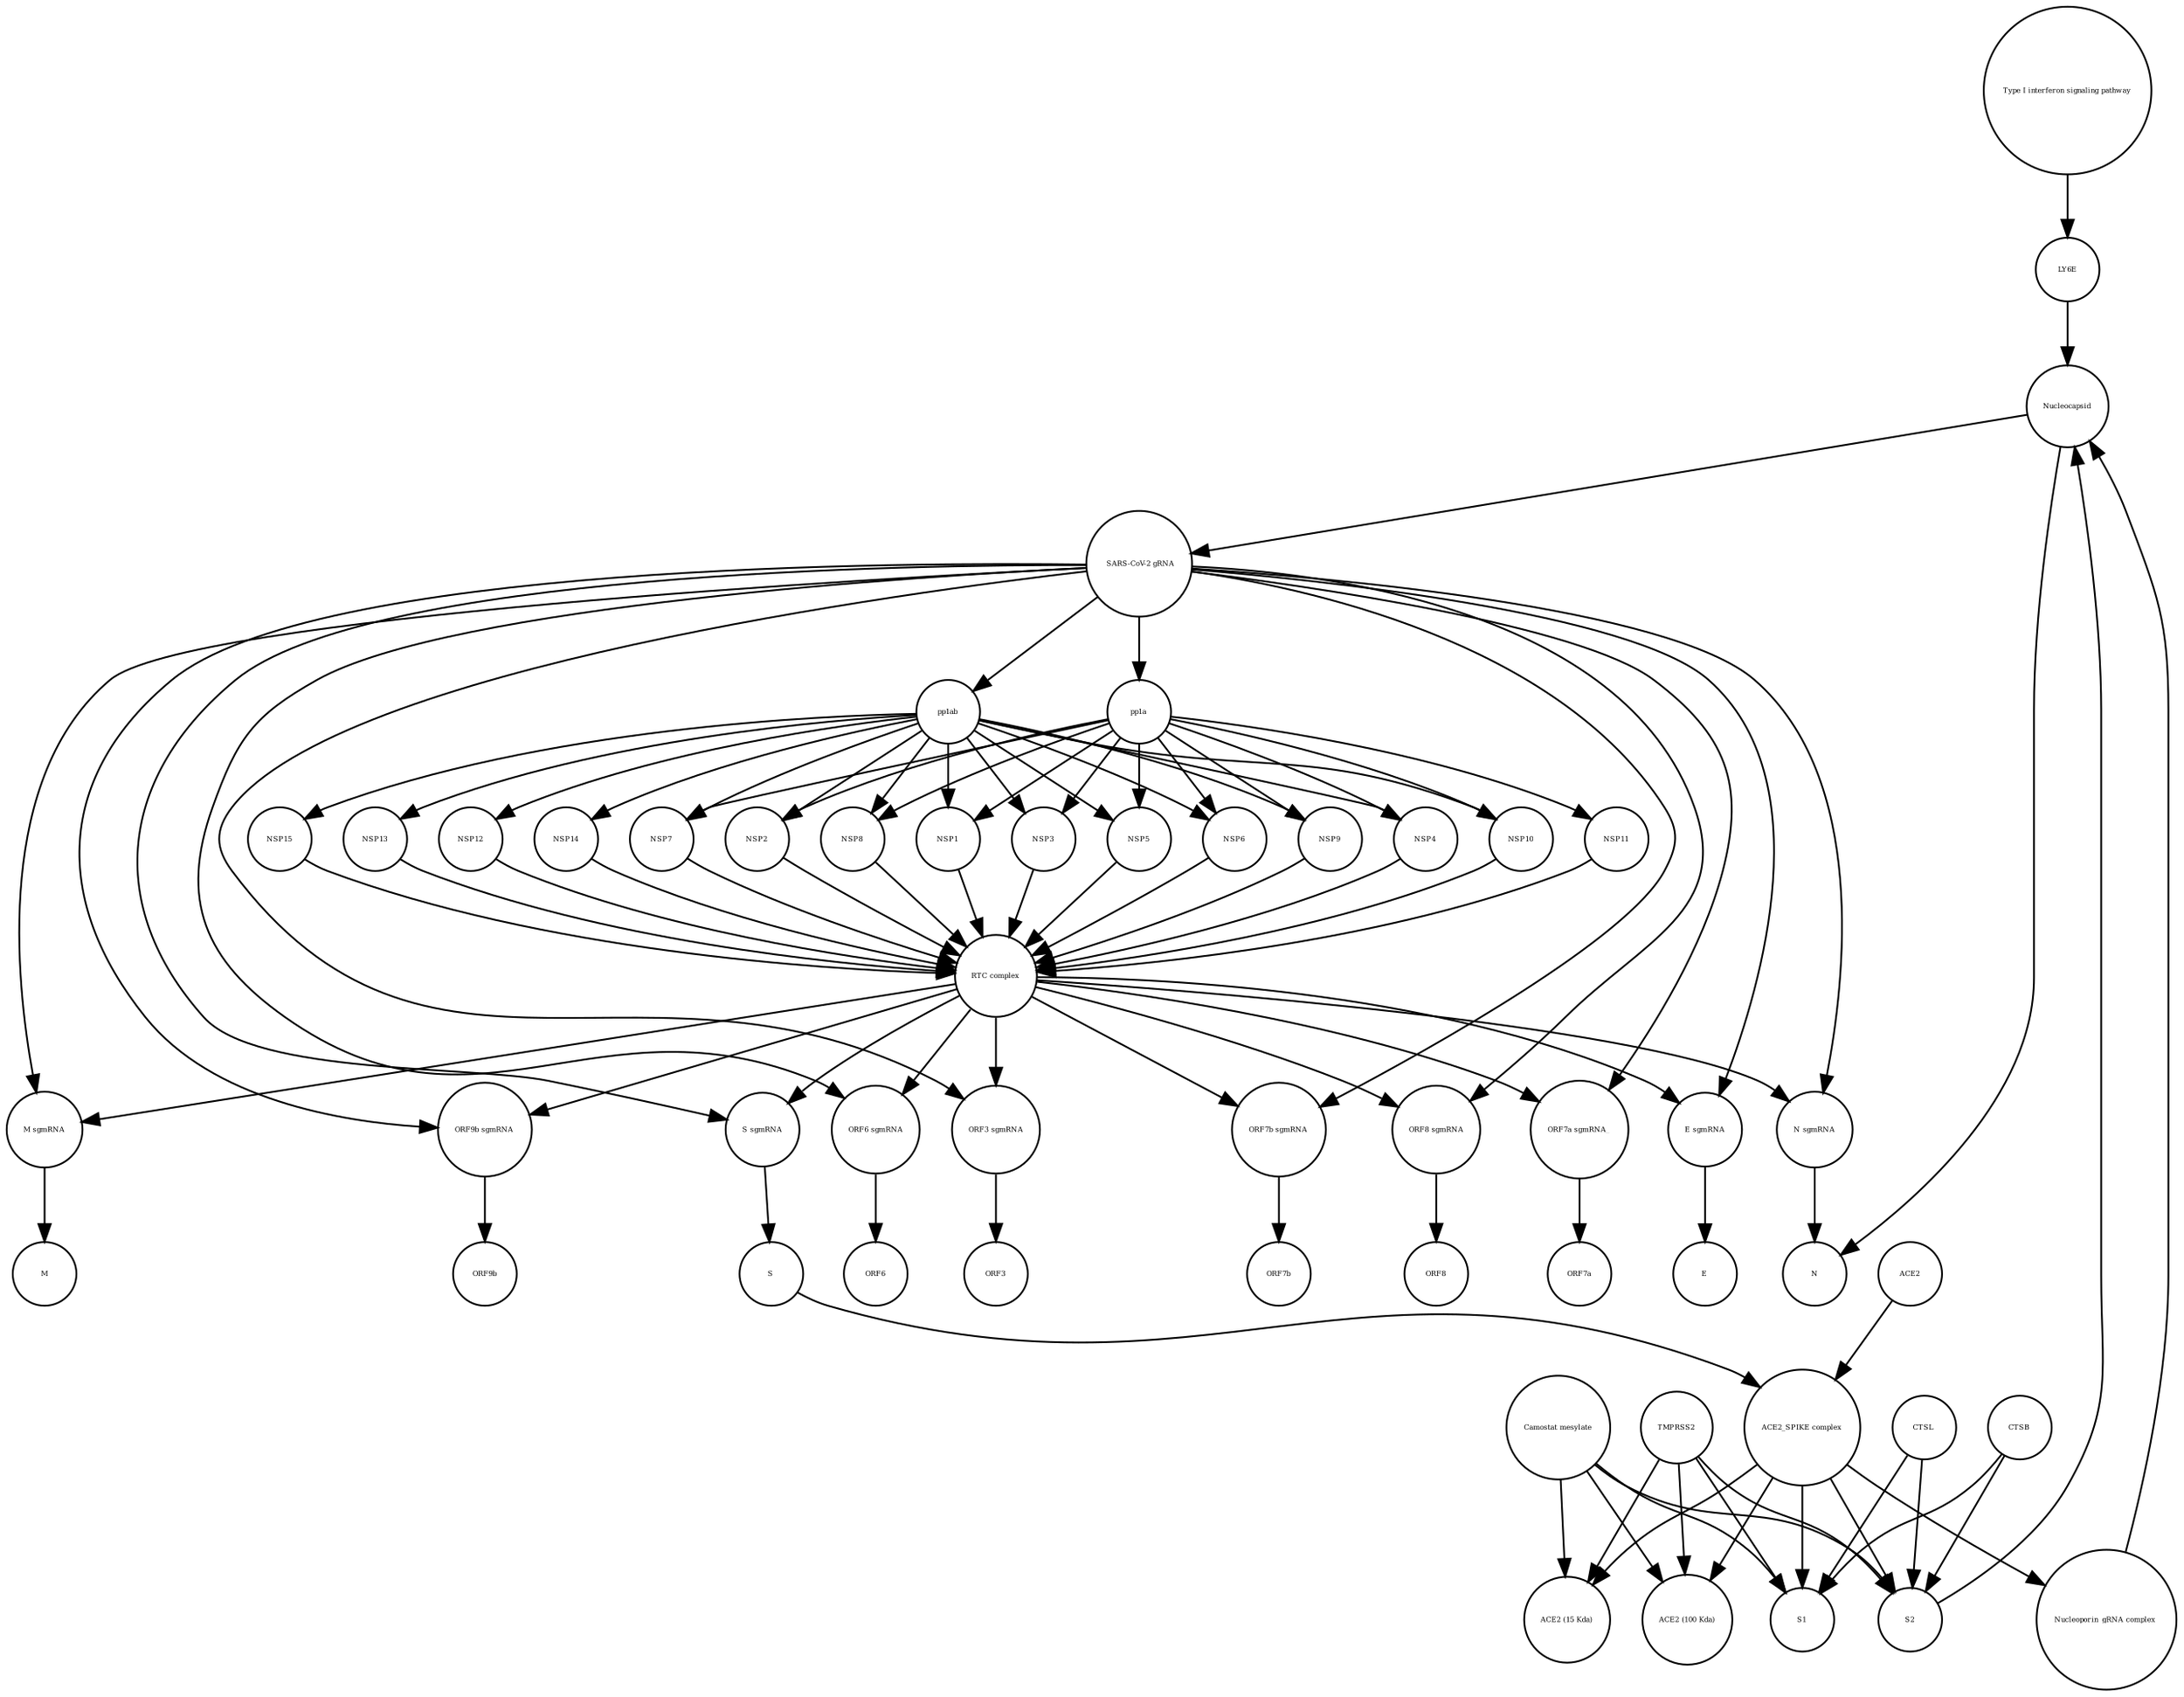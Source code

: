 strict digraph  {
"Type I interferon signaling pathway" [annotation="", bipartite=0, cls=phenotype, fontsize=4, label="Type I interferon signaling pathway", shape=circle];
LY6E [annotation="", bipartite=0, cls=macromolecule, fontsize=4, label=LY6E, shape=circle];
"ORF7a sgmRNA_" [annotation="", bipartite=0, cls="nucleic acid feature", fontsize=4, label="ORF7a sgmRNA_", shape=circle];
"Camostat mesylate" [annotation="urn_miriam_pubchem.compound_2536", bipartite=0, cls="simple chemical", fontsize=4, label="Camostat mesylate", shape=circle];
"E sgmRNA" [annotation="", bipartite=0, cls="nucleic acid feature", fontsize=4, label="E sgmRNA", shape=circle];
ORF6 [annotation="", bipartite=0, cls=macromolecule, fontsize=4, label=ORF6, shape=circle];
NSP12 [annotation="", bipartite=0, cls=macromolecule, fontsize=4, label=NSP12, shape=circle];
NSP3 [annotation="", bipartite=0, cls=macromolecule, fontsize=4, label=NSP3, shape=circle];
"RTC complex" [annotation="", bipartite=0, cls=complex, fontsize=4, label="RTC complex", shape=circle];
ORF7a [annotation="", bipartite=0, cls=macromolecule, fontsize=4, label=ORF7a, shape=circle];
NSP5 [annotation="", bipartite=0, cls=macromolecule, fontsize=4, label=NSP5, shape=circle];
M [annotation="", bipartite=0, cls=macromolecule, fontsize=4, label=M, shape=circle];
NSP6 [annotation="", bipartite=0, cls=macromolecule, fontsize=4, label=NSP6, shape=circle];
ORF7b [annotation="", bipartite=0, cls=macromolecule, fontsize=4, label=ORF7b, shape=circle];
NSP9 [annotation="", bipartite=0, cls=macromolecule, fontsize=4, label=NSP9, shape=circle];
pp1ab [annotation="", bipartite=0, cls=macromolecule, fontsize=4, label=pp1ab, shape=circle];
NSP4 [annotation="", bipartite=0, cls=macromolecule, fontsize=4, label=NSP4, shape=circle];
S1 [annotation="", bipartite=0, cls=macromolecule, fontsize=4, label=S1, shape=circle];
"ACE2 (15 Kda)" [annotation="", bipartite=0, cls=macromolecule, fontsize=4, label="ACE2 (15 Kda)", shape=circle];
N [annotation="", bipartite=0, cls=macromolecule, fontsize=4, label=N, shape=circle];
NSP11 [annotation="", bipartite=0, cls=macromolecule, fontsize=4, label=NSP11, shape=circle];
"N sgmRNA" [annotation="", bipartite=0, cls="nucleic acid feature", fontsize=4, label="N sgmRNA", shape=circle];
ORF9b [annotation="", bipartite=0, cls=macromolecule, fontsize=4, label=ORF9b, shape=circle];
"S sgmRNA" [annotation="", bipartite=0, cls="nucleic acid feature", fontsize=4, label="S sgmRNA", shape=circle];
"M sgmRNA" [annotation="", bipartite=0, cls="nucleic acid feature", fontsize=4, label="M sgmRNA", shape=circle];
NSP14 [annotation="", bipartite=0, cls=macromolecule, fontsize=4, label=NSP14, shape=circle];
NSP10 [annotation="", bipartite=0, cls=macromolecule, fontsize=4, label=NSP10, shape=circle];
Nucleocapsid [annotation="", bipartite=0, cls=complex, fontsize=4, label=Nucleocapsid, shape=circle];
pp1a [annotation="", bipartite=0, cls=macromolecule, fontsize=4, label=pp1a, shape=circle];
NSP7 [annotation="", bipartite=0, cls=macromolecule, fontsize=4, label=NSP7, shape=circle];
CTSL [annotation="", bipartite=0, cls=macromolecule, fontsize=4, label=CTSL, shape=circle];
NSP15 [annotation="", bipartite=0, cls=macromolecule, fontsize=4, label=NSP15, shape=circle];
E [annotation="", bipartite=0, cls=macromolecule, fontsize=4, label=E, shape=circle];
"ACE2_SPIKE complex" [annotation="", bipartite=0, cls=complex, fontsize=4, label="ACE2_SPIKE complex", shape=circle];
"ORF9b sgmRNA" [annotation="", bipartite=0, cls="nucleic acid feature", fontsize=4, label="ORF9b sgmRNA", shape=circle];
ORF3 [annotation="", bipartite=0, cls=macromolecule, fontsize=4, label=ORF3, shape=circle];
NSP2 [annotation="", bipartite=0, cls=macromolecule, fontsize=4, label=NSP2, shape=circle];
ACE2 [annotation="", bipartite=0, cls=macromolecule, fontsize=4, label=ACE2, shape=circle];
S2 [annotation="", bipartite=0, cls=macromolecule, fontsize=4, label=S2, shape=circle];
NSP8 [annotation="", bipartite=0, cls=macromolecule, fontsize=4, label=NSP8, shape=circle];
TMPRSS2 [annotation="", bipartite=0, cls=macromolecule, fontsize=4, label=TMPRSS2, shape=circle];
S [annotation="", bipartite=0, cls=macromolecule, fontsize=4, label=S, shape=circle];
"ORF6 sgmRNA" [annotation="", bipartite=0, cls="nucleic acid feature", fontsize=4, label="ORF6 sgmRNA", shape=circle];
"ORF3 sgmRNA" [annotation="", bipartite=0, cls="nucleic acid feature", fontsize=4, label="ORF3 sgmRNA", shape=circle];
"ORF7b sgmRNA" [annotation="", bipartite=0, cls="nucleic acid feature", fontsize=4, label="ORF7b sgmRNA", shape=circle];
"Nucleoporin_gRNA complex " [annotation="", bipartite=0, cls=complex, fontsize=4, label="Nucleoporin_gRNA complex ", shape=circle];
CTSB [annotation="", bipartite=0, cls=macromolecule, fontsize=4, label=CTSB, shape=circle];
ORF8 [annotation="", bipartite=0, cls=macromolecule, fontsize=4, label=ORF8, shape=circle];
NSP1 [annotation="", bipartite=0, cls=macromolecule, fontsize=4, label=NSP1, shape=circle];
"ACE2 (100 Kda)" [annotation="", bipartite=0, cls=macromolecule, fontsize=4, label="ACE2 (100 Kda)", shape=circle];
"ORF8 sgmRNA" [annotation="", bipartite=0, cls="nucleic acid feature", fontsize=4, label="ORF8 sgmRNA", shape=circle];
" SARS-CoV-2 gRNA" [annotation="", bipartite=0, cls="nucleic acid feature", fontsize=4, label=" SARS-CoV-2 gRNA", shape=circle];
NSP13 [annotation="", bipartite=0, cls=macromolecule, fontsize=4, label=NSP13, shape=circle];
"Type I interferon signaling pathway" -> LY6E  [annotation="", interaction_type=stimulation];
LY6E -> Nucleocapsid  [annotation="urn_miriam_doi_10.1101%2F2020.03.05.979260|urn_miriam_doi_10.1101%2F2020.04.02.021469", interaction_type=inhibition];
"ORF7a sgmRNA_" -> ORF7a  [annotation="", interaction_type=production];
"Camostat mesylate" -> S1  [annotation="urn_miriam_pubmed_32142651|urn_miriam_pubmed_32094589|urn_miriam_pubmed_24227843", interaction_type=inhibition];
"Camostat mesylate" -> "ACE2 (15 Kda)"  [annotation="urn_miriam_pubmed_32142651|urn_miriam_pubmed_32094589|urn_miriam_pubmed_24227843", interaction_type=inhibition];
"Camostat mesylate" -> "ACE2 (100 Kda)"  [annotation="urn_miriam_pubmed_32142651|urn_miriam_pubmed_32094589|urn_miriam_pubmed_24227843", interaction_type=inhibition];
"Camostat mesylate" -> S2  [annotation="urn_miriam_pubmed_32142651|urn_miriam_pubmed_32094589|urn_miriam_pubmed_24227843", interaction_type=inhibition];
"E sgmRNA" -> E  [annotation="", interaction_type=production];
NSP12 -> "RTC complex"  [annotation="", interaction_type=production];
NSP3 -> "RTC complex"  [annotation="", interaction_type=production];
"RTC complex" -> "ORF7a sgmRNA_"  [annotation=urn_miriam_pubmed_31226023, interaction_type="necessary stimulation"];
"RTC complex" -> "E sgmRNA"  [annotation=urn_miriam_pubmed_31226023, interaction_type="necessary stimulation"];
"RTC complex" -> "N sgmRNA"  [annotation=urn_miriam_pubmed_31226023, interaction_type="necessary stimulation"];
"RTC complex" -> "ORF6 sgmRNA"  [annotation=urn_miriam_pubmed_31226023, interaction_type="necessary stimulation"];
"RTC complex" -> "ORF3 sgmRNA"  [annotation=urn_miriam_pubmed_31226023, interaction_type="necessary stimulation"];
"RTC complex" -> "S sgmRNA"  [annotation=urn_miriam_pubmed_31226023, interaction_type="necessary stimulation"];
"RTC complex" -> "M sgmRNA"  [annotation=urn_miriam_pubmed_31226023, interaction_type="necessary stimulation"];
"RTC complex" -> "ORF7b sgmRNA"  [annotation=urn_miriam_pubmed_31226023, interaction_type="necessary stimulation"];
"RTC complex" -> "ORF8 sgmRNA"  [annotation=urn_miriam_pubmed_31226023, interaction_type="necessary stimulation"];
"RTC complex" -> "ORF9b sgmRNA"  [annotation=urn_miriam_pubmed_31226023, interaction_type="necessary stimulation"];
NSP5 -> "RTC complex"  [annotation="", interaction_type=production];
NSP6 -> "RTC complex"  [annotation="", interaction_type=production];
NSP9 -> "RTC complex"  [annotation="", interaction_type=production];
pp1ab -> NSP8  [annotation=urn_miriam_pubmed_31226023, interaction_type=catalysis];
pp1ab -> NSP12  [annotation=urn_miriam_pubmed_31226023, interaction_type=catalysis];
pp1ab -> NSP15  [annotation=urn_miriam_pubmed_31226023, interaction_type=catalysis];
pp1ab -> NSP3  [annotation=urn_miriam_pubmed_31226023, interaction_type=catalysis];
pp1ab -> NSP5  [annotation=urn_miriam_pubmed_31226023, interaction_type=catalysis];
pp1ab -> NSP14  [annotation=urn_miriam_pubmed_31226023, interaction_type=catalysis];
pp1ab -> NSP6  [annotation=urn_miriam_pubmed_31226023, interaction_type=catalysis];
pp1ab -> NSP1  [annotation=urn_miriam_pubmed_31226023, interaction_type=catalysis];
pp1ab -> NSP9  [annotation=urn_miriam_pubmed_31226023, interaction_type=catalysis];
pp1ab -> NSP10  [annotation=urn_miriam_pubmed_31226023, interaction_type=catalysis];
pp1ab -> NSP4  [annotation=urn_miriam_pubmed_31226023, interaction_type=catalysis];
pp1ab -> NSP2  [annotation=urn_miriam_pubmed_31226023, interaction_type=catalysis];
pp1ab -> NSP13  [annotation=urn_miriam_pubmed_31226023, interaction_type=catalysis];
pp1ab -> NSP7  [annotation=urn_miriam_pubmed_31226023, interaction_type=catalysis];
NSP4 -> "RTC complex"  [annotation="", interaction_type=production];
NSP11 -> "RTC complex"  [annotation="", interaction_type=production];
"N sgmRNA" -> N  [annotation="", interaction_type=production];
"S sgmRNA" -> S  [annotation="", interaction_type=production];
"M sgmRNA" -> M  [annotation="", interaction_type=production];
NSP14 -> "RTC complex"  [annotation="", interaction_type=production];
NSP10 -> "RTC complex"  [annotation="", interaction_type=production];
Nucleocapsid -> " SARS-CoV-2 gRNA"  [annotation="", interaction_type=production];
Nucleocapsid -> N  [annotation="", interaction_type=production];
pp1a -> NSP8  [annotation=urn_miriam_pubmed_31226023, interaction_type=catalysis];
pp1a -> NSP11  [annotation=urn_miriam_pubmed_31226023, interaction_type=catalysis];
pp1a -> NSP3  [annotation=urn_miriam_pubmed_31226023, interaction_type=catalysis];
pp1a -> NSP5  [annotation=urn_miriam_pubmed_31226023, interaction_type=catalysis];
pp1a -> NSP6  [annotation=urn_miriam_pubmed_31226023, interaction_type=catalysis];
pp1a -> NSP9  [annotation=urn_miriam_pubmed_31226023, interaction_type=catalysis];
pp1a -> NSP1  [annotation=urn_miriam_pubmed_31226023, interaction_type=catalysis];
pp1a -> NSP10  [annotation=urn_miriam_pubmed_31226023, interaction_type=catalysis];
pp1a -> NSP4  [annotation=urn_miriam_pubmed_31226023, interaction_type=catalysis];
pp1a -> NSP2  [annotation=urn_miriam_pubmed_31226023, interaction_type=catalysis];
pp1a -> NSP7  [annotation=urn_miriam_pubmed_31226023, interaction_type=catalysis];
NSP7 -> "RTC complex"  [annotation="", interaction_type=production];
CTSL -> S1  [annotation=urn_miriam_pubmed_32142651, interaction_type=catalysis];
CTSL -> S2  [annotation=urn_miriam_pubmed_32142651, interaction_type=catalysis];
NSP15 -> "RTC complex"  [annotation="", interaction_type=production];
"ACE2_SPIKE complex" -> "ACE2 (100 Kda)"  [annotation="", interaction_type=production];
"ACE2_SPIKE complex" -> S1  [annotation="", interaction_type=production];
"ACE2_SPIKE complex" -> "ACE2 (15 Kda)"  [annotation="", interaction_type=production];
"ACE2_SPIKE complex" -> S2  [annotation="", interaction_type=production];
"ACE2_SPIKE complex" -> "Nucleoporin_gRNA complex "  [annotation="urn_miriam_pubmed_32142651|urn_miriam_pubmed_32094589", interaction_type=stimulation];
"ORF9b sgmRNA" -> ORF9b  [annotation="", interaction_type=production];
NSP2 -> "RTC complex"  [annotation="", interaction_type=production];
ACE2 -> "ACE2_SPIKE complex"  [annotation="", interaction_type=production];
S2 -> Nucleocapsid  [annotation="", interaction_type=stimulation];
NSP8 -> "RTC complex"  [annotation="", interaction_type=production];
TMPRSS2 -> S1  [annotation="urn_miriam_pubmed_32142651|urn_miriam_pubmed_32094589|urn_miriam_pubmed_24227843", interaction_type=catalysis];
TMPRSS2 -> "ACE2 (15 Kda)"  [annotation="urn_miriam_pubmed_32142651|urn_miriam_pubmed_32094589|urn_miriam_pubmed_24227843", interaction_type=catalysis];
TMPRSS2 -> "ACE2 (100 Kda)"  [annotation="urn_miriam_pubmed_32142651|urn_miriam_pubmed_32094589|urn_miriam_pubmed_24227843", interaction_type=catalysis];
TMPRSS2 -> S2  [annotation="urn_miriam_pubmed_32142651|urn_miriam_pubmed_32094589|urn_miriam_pubmed_24227843", interaction_type=catalysis];
S -> "ACE2_SPIKE complex"  [annotation="", interaction_type=production];
"ORF6 sgmRNA" -> ORF6  [annotation="", interaction_type=production];
"ORF3 sgmRNA" -> ORF3  [annotation="", interaction_type=production];
"ORF7b sgmRNA" -> ORF7b  [annotation="", interaction_type=production];
"Nucleoporin_gRNA complex " -> Nucleocapsid  [annotation="", interaction_type=production];
CTSB -> S1  [annotation=urn_miriam_pubmed_32142651, interaction_type=catalysis];
CTSB -> S2  [annotation=urn_miriam_pubmed_32142651, interaction_type=catalysis];
NSP1 -> "RTC complex"  [annotation="", interaction_type=production];
"ORF8 sgmRNA" -> ORF8  [annotation="", interaction_type=production];
" SARS-CoV-2 gRNA" -> "ORF7a sgmRNA_"  [annotation="", interaction_type=production];
" SARS-CoV-2 gRNA" -> "E sgmRNA"  [annotation="", interaction_type=production];
" SARS-CoV-2 gRNA" -> "N sgmRNA"  [annotation="", interaction_type=production];
" SARS-CoV-2 gRNA" -> "ORF6 sgmRNA"  [annotation="", interaction_type=production];
" SARS-CoV-2 gRNA" -> "ORF3 sgmRNA"  [annotation="", interaction_type=production];
" SARS-CoV-2 gRNA" -> "S sgmRNA"  [annotation="", interaction_type=production];
" SARS-CoV-2 gRNA" -> "M sgmRNA"  [annotation="", interaction_type=production];
" SARS-CoV-2 gRNA" -> "ORF7b sgmRNA"  [annotation="", interaction_type=production];
" SARS-CoV-2 gRNA" -> "ORF8 sgmRNA"  [annotation="", interaction_type=production];
" SARS-CoV-2 gRNA" -> "ORF9b sgmRNA"  [annotation="", interaction_type=production];
" SARS-CoV-2 gRNA" -> pp1a  [annotation="", interaction_type=production];
" SARS-CoV-2 gRNA" -> pp1ab  [annotation="", interaction_type=production];
NSP13 -> "RTC complex"  [annotation="", interaction_type=production];
}
